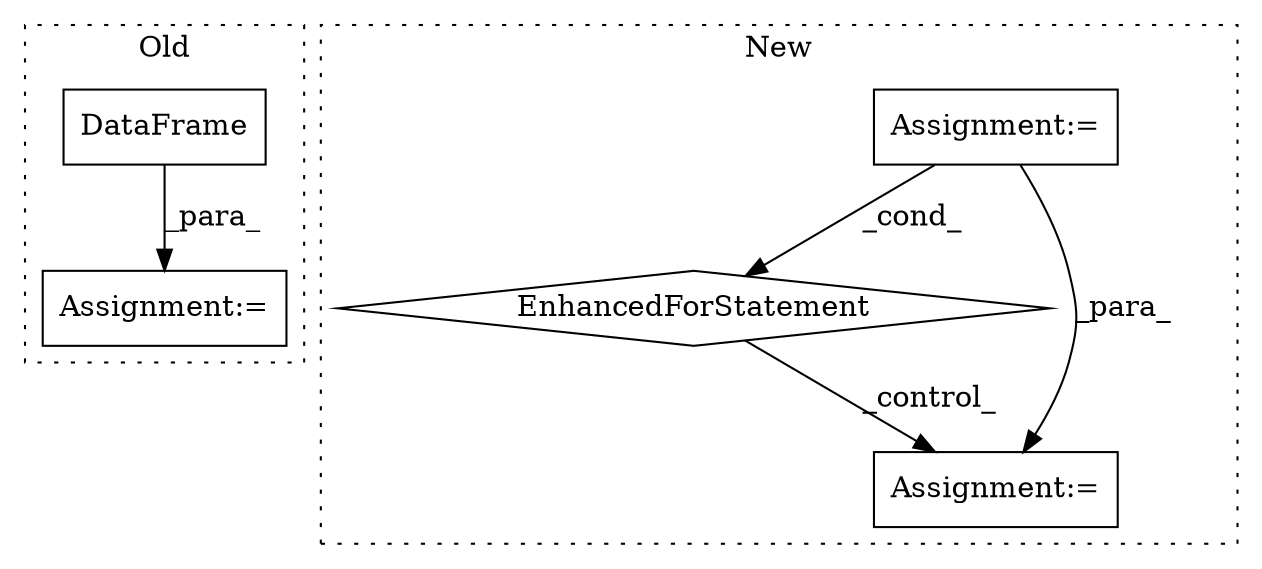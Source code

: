 digraph G {
subgraph cluster0 {
1 [label="DataFrame" a="32" s="8053,8107" l="10,1" shape="box"];
4 [label="Assignment:=" a="7" s="8045" l="1" shape="box"];
label = "Old";
style="dotted";
}
subgraph cluster1 {
2 [label="EnhancedForStatement" a="70" s="8765,8848" l="63,2" shape="diamond"];
3 [label="Assignment:=" a="7" s="8897" l="1" shape="box"];
5 [label="Assignment:=" a="7" s="8765,8848" l="63,2" shape="box"];
label = "New";
style="dotted";
}
1 -> 4 [label="_para_"];
2 -> 3 [label="_control_"];
5 -> 2 [label="_cond_"];
5 -> 3 [label="_para_"];
}